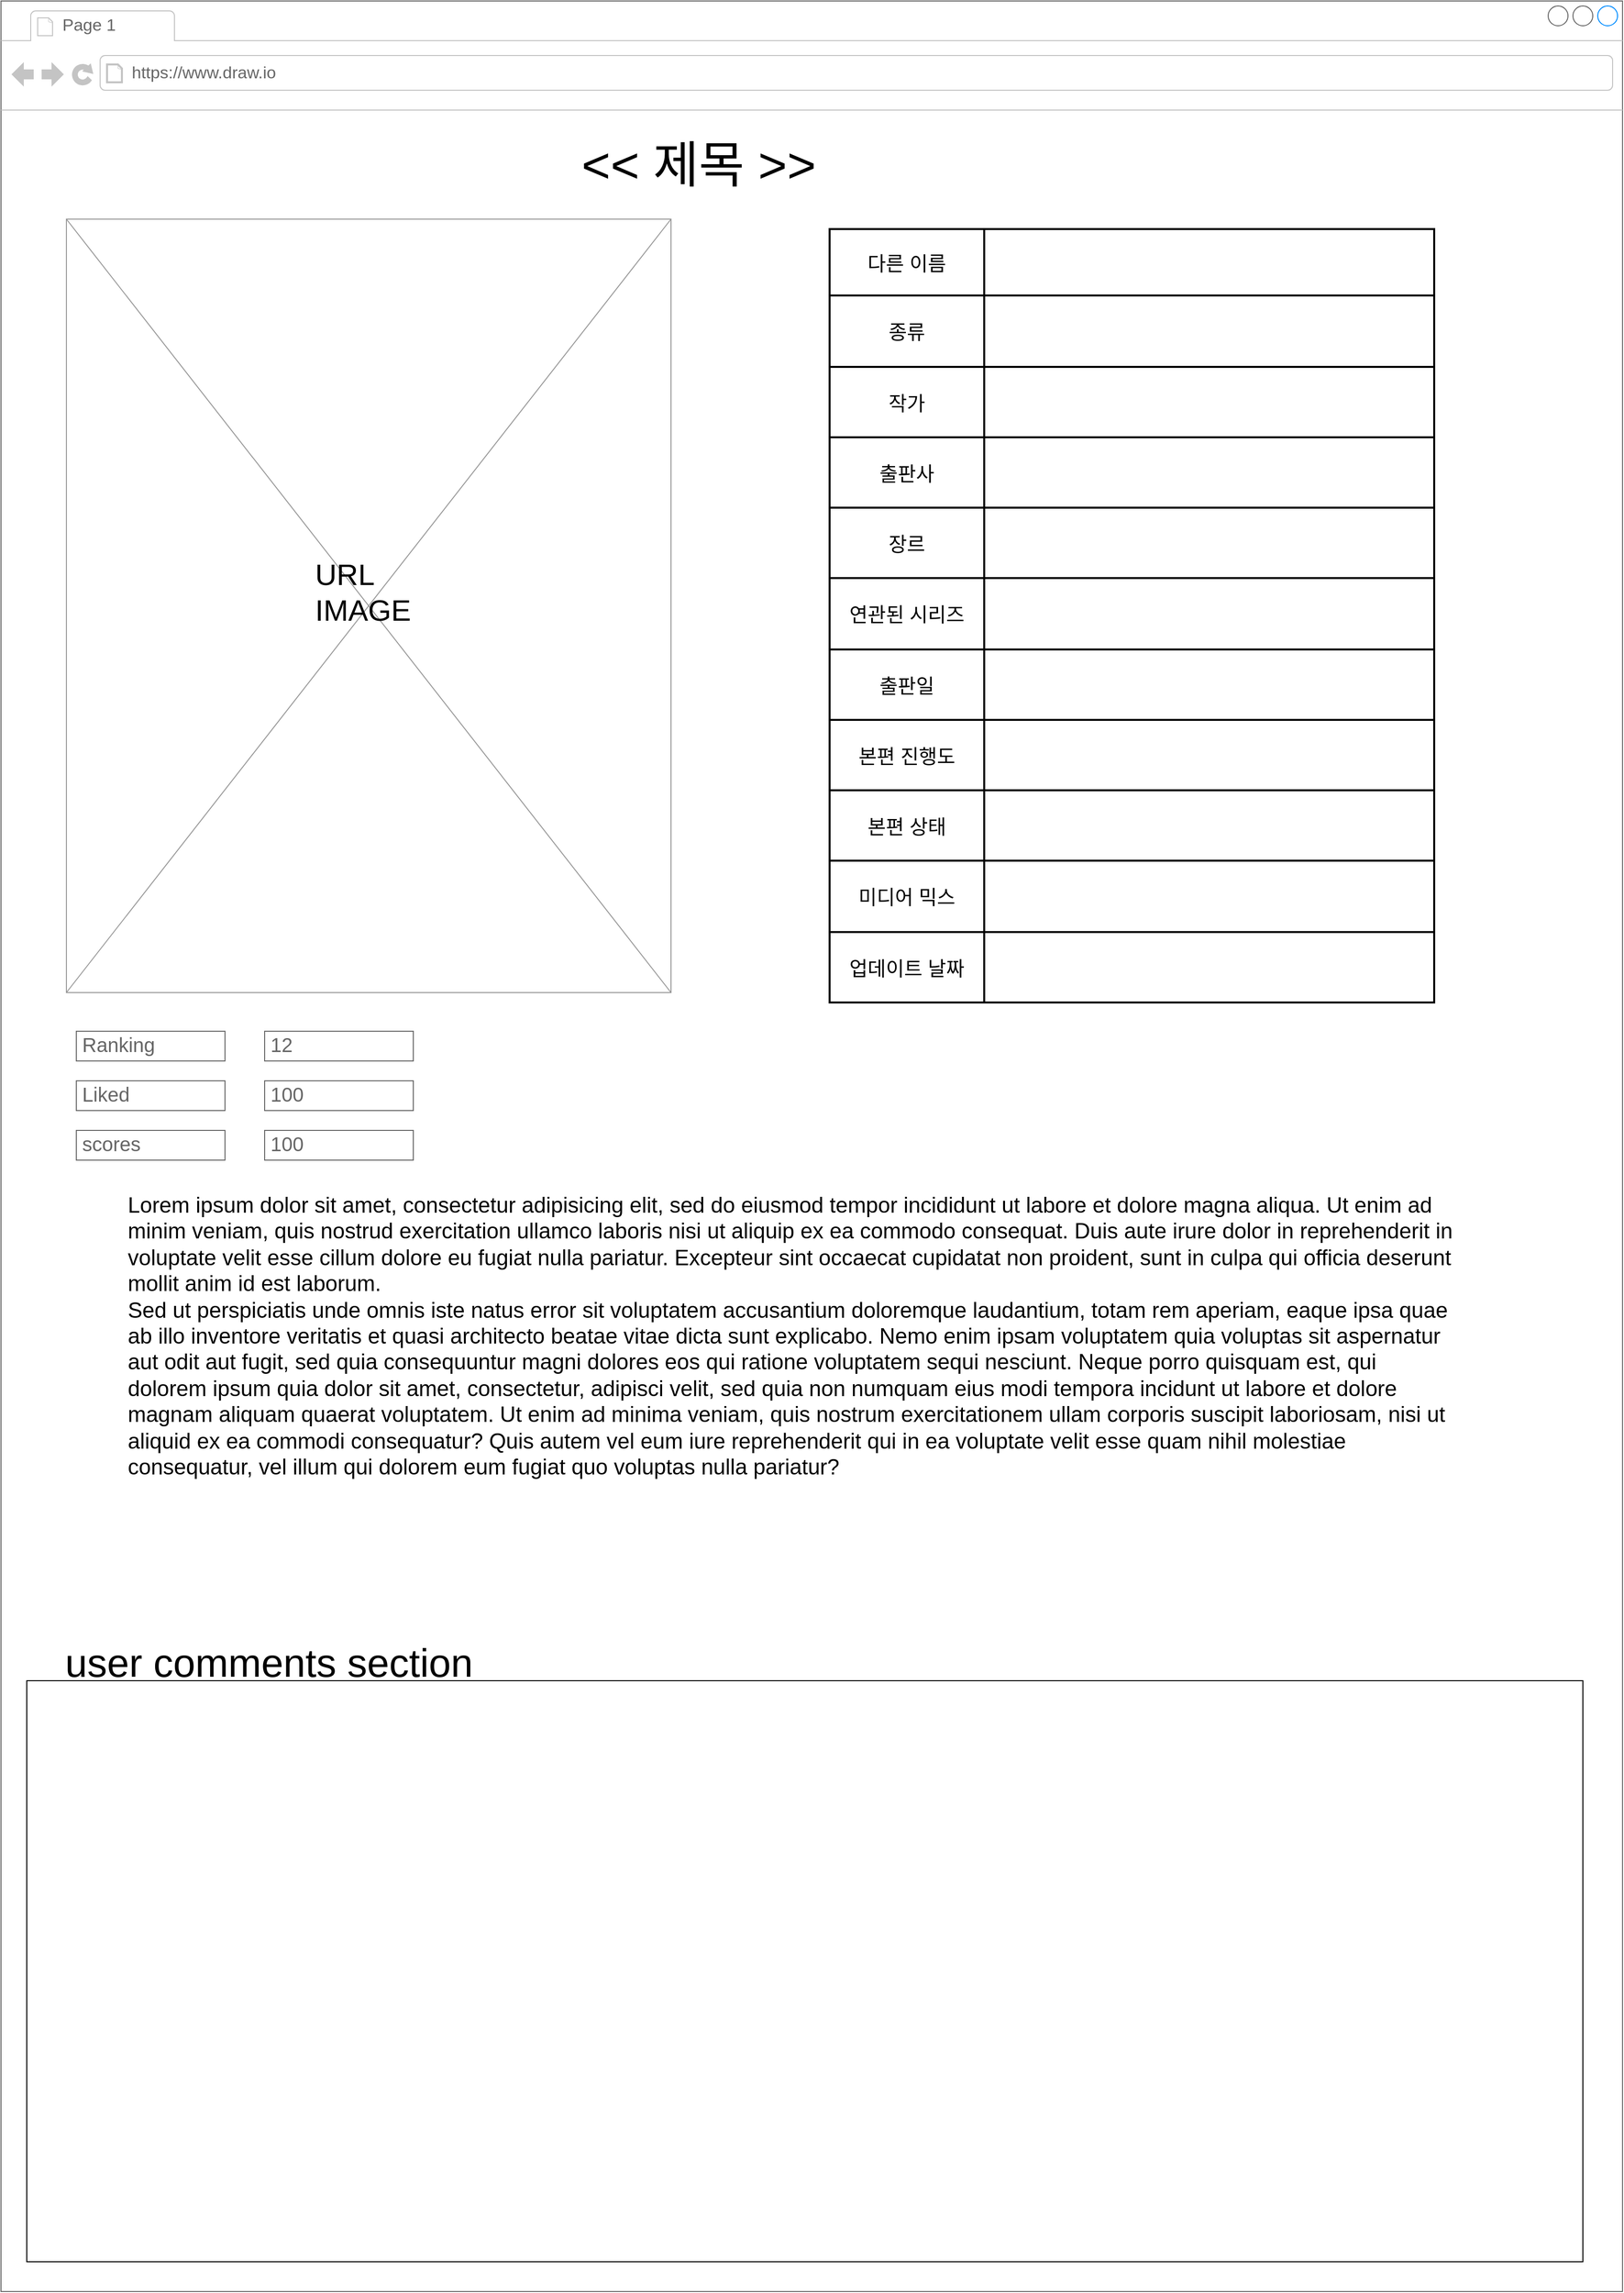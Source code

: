<mxfile version="24.7.5">
  <diagram name="Page-1" id="f1b7ffb7-ca1e-a977-7cf5-a751b3c06c05">
    <mxGraphModel dx="2811" dy="2210" grid="1" gridSize="10" guides="1" tooltips="1" connect="1" arrows="1" fold="1" page="1" pageScale="1" pageWidth="826" pageHeight="1169" background="none" math="0" shadow="0">
      <root>
        <mxCell id="0" />
        <mxCell id="1" parent="0" />
        <mxCell id="hT3dlEepUbV0J1fKSRen-62" value="" style="strokeWidth=1;shadow=0;dashed=0;align=center;html=1;shape=mxgraph.mockup.containers.browserWindow;rSize=0;strokeColor=#666666;strokeColor2=#008cff;strokeColor3=#c4c4c4;mainText=,;recursiveResize=0;movable=0;resizable=0;rotatable=0;deletable=0;editable=0;locked=1;connectable=0;" vertex="1" parent="1">
          <mxGeometry x="-826" width="1636" height="2310" as="geometry" />
        </mxCell>
        <mxCell id="hT3dlEepUbV0J1fKSRen-63" value="Page 1" style="strokeWidth=1;shadow=0;dashed=0;align=center;html=1;shape=mxgraph.mockup.containers.anchor;fontSize=17;fontColor=#666666;align=left;whiteSpace=wrap;" vertex="1" parent="hT3dlEepUbV0J1fKSRen-62">
          <mxGeometry x="60" y="12" width="110" height="26" as="geometry" />
        </mxCell>
        <mxCell id="hT3dlEepUbV0J1fKSRen-64" value="https://www.draw.io" style="strokeWidth=1;shadow=0;dashed=0;align=center;html=1;shape=mxgraph.mockup.containers.anchor;rSize=0;fontSize=17;fontColor=#666666;align=left;" vertex="1" parent="hT3dlEepUbV0J1fKSRen-62">
          <mxGeometry x="130" y="60" width="250" height="26" as="geometry" />
        </mxCell>
        <mxCell id="hT3dlEepUbV0J1fKSRen-72" value="" style="verticalLabelPosition=bottom;shadow=0;dashed=0;align=center;html=1;verticalAlign=top;strokeWidth=1;shape=mxgraph.mockup.graphics.simpleIcon;strokeColor=#999999;movable=0;resizable=0;rotatable=0;deletable=0;editable=0;locked=1;connectable=0;" vertex="1" parent="1">
          <mxGeometry x="-760" y="220" width="610" height="780" as="geometry" />
        </mxCell>
        <mxCell id="hT3dlEepUbV0J1fKSRen-73" value="" style="shape=table;html=1;whiteSpace=wrap;startSize=0;container=1;collapsible=0;childLayout=tableLayout;strokeWidth=2;fontSize=20;" vertex="1" parent="1">
          <mxGeometry x="10" y="230" width="610" height="780" as="geometry" />
        </mxCell>
        <mxCell id="hT3dlEepUbV0J1fKSRen-77" value="" style="shape=tableRow;horizontal=0;startSize=0;swimlaneHead=0;swimlaneBody=0;top=0;left=0;bottom=0;right=0;collapsible=0;dropTarget=0;fillColor=none;points=[[0,0.5],[1,0.5]];portConstraint=eastwest;" vertex="1" parent="hT3dlEepUbV0J1fKSRen-73">
          <mxGeometry width="610" height="67" as="geometry" />
        </mxCell>
        <mxCell id="hT3dlEepUbV0J1fKSRen-78" value="다른 이름" style="shape=partialRectangle;html=1;whiteSpace=wrap;connectable=0;fillColor=none;top=0;left=0;bottom=0;right=0;overflow=hidden;fontSize=20;" vertex="1" parent="hT3dlEepUbV0J1fKSRen-77">
          <mxGeometry width="156" height="67" as="geometry">
            <mxRectangle width="156" height="67" as="alternateBounds" />
          </mxGeometry>
        </mxCell>
        <mxCell id="hT3dlEepUbV0J1fKSRen-79" value="" style="shape=partialRectangle;html=1;whiteSpace=wrap;connectable=0;fillColor=none;top=0;left=0;bottom=0;right=0;overflow=hidden;fontSize=20;" vertex="1" parent="hT3dlEepUbV0J1fKSRen-77">
          <mxGeometry x="156" width="454" height="67" as="geometry">
            <mxRectangle width="454" height="67" as="alternateBounds" />
          </mxGeometry>
        </mxCell>
        <mxCell id="hT3dlEepUbV0J1fKSRen-80" value="" style="shape=tableRow;horizontal=0;startSize=0;swimlaneHead=0;swimlaneBody=0;top=0;left=0;bottom=0;right=0;collapsible=0;dropTarget=0;fillColor=none;points=[[0,0.5],[1,0.5]];portConstraint=eastwest;" vertex="1" parent="hT3dlEepUbV0J1fKSRen-73">
          <mxGeometry y="67" width="610" height="72" as="geometry" />
        </mxCell>
        <mxCell id="hT3dlEepUbV0J1fKSRen-81" value="종류" style="shape=partialRectangle;html=1;whiteSpace=wrap;connectable=0;fillColor=none;top=0;left=0;bottom=0;right=0;overflow=hidden;fontSize=20;" vertex="1" parent="hT3dlEepUbV0J1fKSRen-80">
          <mxGeometry width="156" height="72" as="geometry">
            <mxRectangle width="156" height="72" as="alternateBounds" />
          </mxGeometry>
        </mxCell>
        <mxCell id="hT3dlEepUbV0J1fKSRen-82" value="" style="shape=partialRectangle;html=1;whiteSpace=wrap;connectable=0;fillColor=none;top=0;left=0;bottom=0;right=0;overflow=hidden;fontSize=20;" vertex="1" parent="hT3dlEepUbV0J1fKSRen-80">
          <mxGeometry x="156" width="454" height="72" as="geometry">
            <mxRectangle width="454" height="72" as="alternateBounds" />
          </mxGeometry>
        </mxCell>
        <mxCell id="hT3dlEepUbV0J1fKSRen-83" value="" style="shape=tableRow;horizontal=0;startSize=0;swimlaneHead=0;swimlaneBody=0;top=0;left=0;bottom=0;right=0;collapsible=0;dropTarget=0;fillColor=none;points=[[0,0.5],[1,0.5]];portConstraint=eastwest;" vertex="1" parent="hT3dlEepUbV0J1fKSRen-73">
          <mxGeometry y="139" width="610" height="71" as="geometry" />
        </mxCell>
        <mxCell id="hT3dlEepUbV0J1fKSRen-84" value="작가" style="shape=partialRectangle;html=1;whiteSpace=wrap;connectable=0;fillColor=none;top=0;left=0;bottom=0;right=0;overflow=hidden;fontSize=20;" vertex="1" parent="hT3dlEepUbV0J1fKSRen-83">
          <mxGeometry width="156" height="71" as="geometry">
            <mxRectangle width="156" height="71" as="alternateBounds" />
          </mxGeometry>
        </mxCell>
        <mxCell id="hT3dlEepUbV0J1fKSRen-85" value="" style="shape=partialRectangle;html=1;whiteSpace=wrap;connectable=0;fillColor=none;top=0;left=0;bottom=0;right=0;overflow=hidden;fontSize=20;" vertex="1" parent="hT3dlEepUbV0J1fKSRen-83">
          <mxGeometry x="156" width="454" height="71" as="geometry">
            <mxRectangle width="454" height="71" as="alternateBounds" />
          </mxGeometry>
        </mxCell>
        <mxCell id="hT3dlEepUbV0J1fKSRen-86" value="" style="shape=tableRow;horizontal=0;startSize=0;swimlaneHead=0;swimlaneBody=0;top=0;left=0;bottom=0;right=0;collapsible=0;dropTarget=0;fillColor=none;points=[[0,0.5],[1,0.5]];portConstraint=eastwest;" vertex="1" parent="hT3dlEepUbV0J1fKSRen-73">
          <mxGeometry y="210" width="610" height="71" as="geometry" />
        </mxCell>
        <mxCell id="hT3dlEepUbV0J1fKSRen-87" value="출판사" style="shape=partialRectangle;html=1;whiteSpace=wrap;connectable=0;fillColor=none;top=0;left=0;bottom=0;right=0;overflow=hidden;fontSize=20;" vertex="1" parent="hT3dlEepUbV0J1fKSRen-86">
          <mxGeometry width="156" height="71" as="geometry">
            <mxRectangle width="156" height="71" as="alternateBounds" />
          </mxGeometry>
        </mxCell>
        <mxCell id="hT3dlEepUbV0J1fKSRen-88" value="" style="shape=partialRectangle;html=1;whiteSpace=wrap;connectable=0;fillColor=none;top=0;left=0;bottom=0;right=0;overflow=hidden;fontSize=20;" vertex="1" parent="hT3dlEepUbV0J1fKSRen-86">
          <mxGeometry x="156" width="454" height="71" as="geometry">
            <mxRectangle width="454" height="71" as="alternateBounds" />
          </mxGeometry>
        </mxCell>
        <mxCell id="hT3dlEepUbV0J1fKSRen-89" value="" style="shape=tableRow;horizontal=0;startSize=0;swimlaneHead=0;swimlaneBody=0;top=0;left=0;bottom=0;right=0;collapsible=0;dropTarget=0;fillColor=none;points=[[0,0.5],[1,0.5]];portConstraint=eastwest;" vertex="1" parent="hT3dlEepUbV0J1fKSRen-73">
          <mxGeometry y="281" width="610" height="71" as="geometry" />
        </mxCell>
        <mxCell id="hT3dlEepUbV0J1fKSRen-90" value="장르" style="shape=partialRectangle;html=1;whiteSpace=wrap;connectable=0;fillColor=none;top=0;left=0;bottom=0;right=0;overflow=hidden;fontSize=20;" vertex="1" parent="hT3dlEepUbV0J1fKSRen-89">
          <mxGeometry width="156" height="71" as="geometry">
            <mxRectangle width="156" height="71" as="alternateBounds" />
          </mxGeometry>
        </mxCell>
        <mxCell id="hT3dlEepUbV0J1fKSRen-91" value="" style="shape=partialRectangle;html=1;whiteSpace=wrap;connectable=0;fillColor=none;top=0;left=0;bottom=0;right=0;overflow=hidden;fontSize=20;" vertex="1" parent="hT3dlEepUbV0J1fKSRen-89">
          <mxGeometry x="156" width="454" height="71" as="geometry">
            <mxRectangle width="454" height="71" as="alternateBounds" />
          </mxGeometry>
        </mxCell>
        <mxCell id="hT3dlEepUbV0J1fKSRen-92" value="" style="shape=tableRow;horizontal=0;startSize=0;swimlaneHead=0;swimlaneBody=0;top=0;left=0;bottom=0;right=0;collapsible=0;dropTarget=0;fillColor=none;points=[[0,0.5],[1,0.5]];portConstraint=eastwest;" vertex="1" parent="hT3dlEepUbV0J1fKSRen-73">
          <mxGeometry y="352" width="610" height="72" as="geometry" />
        </mxCell>
        <mxCell id="hT3dlEepUbV0J1fKSRen-93" value="연관된 시리즈" style="shape=partialRectangle;html=1;whiteSpace=wrap;connectable=0;fillColor=none;top=0;left=0;bottom=0;right=0;overflow=hidden;fontSize=20;" vertex="1" parent="hT3dlEepUbV0J1fKSRen-92">
          <mxGeometry width="156" height="72" as="geometry">
            <mxRectangle width="156" height="72" as="alternateBounds" />
          </mxGeometry>
        </mxCell>
        <mxCell id="hT3dlEepUbV0J1fKSRen-94" value="" style="shape=partialRectangle;html=1;whiteSpace=wrap;connectable=0;fillColor=none;top=0;left=0;bottom=0;right=0;overflow=hidden;fontSize=20;" vertex="1" parent="hT3dlEepUbV0J1fKSRen-92">
          <mxGeometry x="156" width="454" height="72" as="geometry">
            <mxRectangle width="454" height="72" as="alternateBounds" />
          </mxGeometry>
        </mxCell>
        <mxCell id="hT3dlEepUbV0J1fKSRen-95" value="" style="shape=tableRow;horizontal=0;startSize=0;swimlaneHead=0;swimlaneBody=0;top=0;left=0;bottom=0;right=0;collapsible=0;dropTarget=0;fillColor=none;points=[[0,0.5],[1,0.5]];portConstraint=eastwest;" vertex="1" parent="hT3dlEepUbV0J1fKSRen-73">
          <mxGeometry y="424" width="610" height="71" as="geometry" />
        </mxCell>
        <mxCell id="hT3dlEepUbV0J1fKSRen-96" value="출판일" style="shape=partialRectangle;html=1;whiteSpace=wrap;connectable=0;fillColor=none;top=0;left=0;bottom=0;right=0;overflow=hidden;fontSize=20;" vertex="1" parent="hT3dlEepUbV0J1fKSRen-95">
          <mxGeometry width="156" height="71" as="geometry">
            <mxRectangle width="156" height="71" as="alternateBounds" />
          </mxGeometry>
        </mxCell>
        <mxCell id="hT3dlEepUbV0J1fKSRen-97" value="" style="shape=partialRectangle;html=1;whiteSpace=wrap;connectable=0;fillColor=none;top=0;left=0;bottom=0;right=0;overflow=hidden;fontSize=20;" vertex="1" parent="hT3dlEepUbV0J1fKSRen-95">
          <mxGeometry x="156" width="454" height="71" as="geometry">
            <mxRectangle width="454" height="71" as="alternateBounds" />
          </mxGeometry>
        </mxCell>
        <mxCell id="hT3dlEepUbV0J1fKSRen-115" value="" style="shape=tableRow;horizontal=0;startSize=0;swimlaneHead=0;swimlaneBody=0;top=0;left=0;bottom=0;right=0;collapsible=0;dropTarget=0;fillColor=none;points=[[0,0.5],[1,0.5]];portConstraint=eastwest;" vertex="1" parent="hT3dlEepUbV0J1fKSRen-73">
          <mxGeometry y="495" width="610" height="71" as="geometry" />
        </mxCell>
        <mxCell id="hT3dlEepUbV0J1fKSRen-116" value="본편 진행도" style="shape=partialRectangle;html=1;whiteSpace=wrap;connectable=0;fillColor=none;top=0;left=0;bottom=0;right=0;overflow=hidden;fontSize=20;" vertex="1" parent="hT3dlEepUbV0J1fKSRen-115">
          <mxGeometry width="156" height="71" as="geometry">
            <mxRectangle width="156" height="71" as="alternateBounds" />
          </mxGeometry>
        </mxCell>
        <mxCell id="hT3dlEepUbV0J1fKSRen-117" value="" style="shape=partialRectangle;html=1;whiteSpace=wrap;connectable=0;fillColor=none;top=0;left=0;bottom=0;right=0;overflow=hidden;fontSize=20;" vertex="1" parent="hT3dlEepUbV0J1fKSRen-115">
          <mxGeometry x="156" width="454" height="71" as="geometry">
            <mxRectangle width="454" height="71" as="alternateBounds" />
          </mxGeometry>
        </mxCell>
        <mxCell id="hT3dlEepUbV0J1fKSRen-118" value="" style="shape=tableRow;horizontal=0;startSize=0;swimlaneHead=0;swimlaneBody=0;top=0;left=0;bottom=0;right=0;collapsible=0;dropTarget=0;fillColor=none;points=[[0,0.5],[1,0.5]];portConstraint=eastwest;" vertex="1" parent="hT3dlEepUbV0J1fKSRen-73">
          <mxGeometry y="566" width="610" height="71" as="geometry" />
        </mxCell>
        <mxCell id="hT3dlEepUbV0J1fKSRen-119" value="본편 상태" style="shape=partialRectangle;html=1;whiteSpace=wrap;connectable=0;fillColor=none;top=0;left=0;bottom=0;right=0;overflow=hidden;fontSize=20;" vertex="1" parent="hT3dlEepUbV0J1fKSRen-118">
          <mxGeometry width="156" height="71" as="geometry">
            <mxRectangle width="156" height="71" as="alternateBounds" />
          </mxGeometry>
        </mxCell>
        <mxCell id="hT3dlEepUbV0J1fKSRen-120" value="" style="shape=partialRectangle;html=1;whiteSpace=wrap;connectable=0;fillColor=none;top=0;left=0;bottom=0;right=0;overflow=hidden;fontSize=20;" vertex="1" parent="hT3dlEepUbV0J1fKSRen-118">
          <mxGeometry x="156" width="454" height="71" as="geometry">
            <mxRectangle width="454" height="71" as="alternateBounds" />
          </mxGeometry>
        </mxCell>
        <mxCell id="hT3dlEepUbV0J1fKSRen-121" value="" style="shape=tableRow;horizontal=0;startSize=0;swimlaneHead=0;swimlaneBody=0;top=0;left=0;bottom=0;right=0;collapsible=0;dropTarget=0;fillColor=none;points=[[0,0.5],[1,0.5]];portConstraint=eastwest;" vertex="1" parent="hT3dlEepUbV0J1fKSRen-73">
          <mxGeometry y="637" width="610" height="72" as="geometry" />
        </mxCell>
        <mxCell id="hT3dlEepUbV0J1fKSRen-122" value="미디어 믹스" style="shape=partialRectangle;html=1;whiteSpace=wrap;connectable=0;fillColor=none;top=0;left=0;bottom=0;right=0;overflow=hidden;fontSize=20;" vertex="1" parent="hT3dlEepUbV0J1fKSRen-121">
          <mxGeometry width="156" height="72" as="geometry">
            <mxRectangle width="156" height="72" as="alternateBounds" />
          </mxGeometry>
        </mxCell>
        <mxCell id="hT3dlEepUbV0J1fKSRen-123" value="" style="shape=partialRectangle;html=1;whiteSpace=wrap;connectable=0;fillColor=none;top=0;left=0;bottom=0;right=0;overflow=hidden;fontSize=20;" vertex="1" parent="hT3dlEepUbV0J1fKSRen-121">
          <mxGeometry x="156" width="454" height="72" as="geometry">
            <mxRectangle width="454" height="72" as="alternateBounds" />
          </mxGeometry>
        </mxCell>
        <mxCell id="hT3dlEepUbV0J1fKSRen-109" value="" style="shape=tableRow;horizontal=0;startSize=0;swimlaneHead=0;swimlaneBody=0;top=0;left=0;bottom=0;right=0;collapsible=0;dropTarget=0;fillColor=none;points=[[0,0.5],[1,0.5]];portConstraint=eastwest;" vertex="1" parent="hT3dlEepUbV0J1fKSRen-73">
          <mxGeometry y="709" width="610" height="71" as="geometry" />
        </mxCell>
        <mxCell id="hT3dlEepUbV0J1fKSRen-110" value="업데이트 날짜" style="shape=partialRectangle;html=1;whiteSpace=wrap;connectable=0;fillColor=none;top=0;left=0;bottom=0;right=0;overflow=hidden;fontSize=20;" vertex="1" parent="hT3dlEepUbV0J1fKSRen-109">
          <mxGeometry width="156" height="71" as="geometry">
            <mxRectangle width="156" height="71" as="alternateBounds" />
          </mxGeometry>
        </mxCell>
        <mxCell id="hT3dlEepUbV0J1fKSRen-111" value="" style="shape=partialRectangle;html=1;whiteSpace=wrap;connectable=0;fillColor=none;top=0;left=0;bottom=0;right=0;overflow=hidden;fontSize=20;" vertex="1" parent="hT3dlEepUbV0J1fKSRen-109">
          <mxGeometry x="156" width="454" height="71" as="geometry">
            <mxRectangle width="454" height="71" as="alternateBounds" />
          </mxGeometry>
        </mxCell>
        <mxCell id="hT3dlEepUbV0J1fKSRen-98" value="&lt;font style=&quot;font-size: 22px;&quot;&gt;Lorem ipsum dolor sit amet, consectetur adipisicing elit, sed do eiusmod tempor incididunt ut labore et dolore magna aliqua. Ut enim ad minim veniam, quis nostrud exercitation ullamco laboris nisi ut aliquip ex ea commodo consequat. Duis aute irure dolor in reprehenderit in voluptate velit esse cillum dolore eu fugiat nulla pariatur. Excepteur sint occaecat cupidatat non proident, sunt in culpa qui officia deserunt mollit anim id est laborum.&lt;br&gt;Sed ut perspiciatis unde omnis iste natus error sit voluptatem accusantium doloremque laudantium, totam rem aperiam, eaque ipsa quae ab illo inventore veritatis et quasi architecto beatae vitae dicta sunt explicabo. Nemo enim ipsam voluptatem quia voluptas sit aspernatur aut odit aut fugit, sed quia consequuntur magni dolores eos qui ratione voluptatem sequi nesciunt. Neque porro quisquam est, qui dolorem ipsum quia dolor sit amet, consectetur, adipisci velit, sed quia non numquam eius modi tempora incidunt ut labore et dolore magnam aliquam quaerat voluptatem. Ut enim ad minima veniam, quis nostrum exercitationem ullam corporis suscipit laboriosam, nisi ut aliquid ex ea commodi consequatur? Quis autem vel eum iure reprehenderit qui in ea voluptate velit esse quam nihil molestiae consequatur, vel illum qui dolorem eum fugiat quo voluptas nulla pariatur?&lt;/font&gt;" style="text;spacingTop=-5;whiteSpace=wrap;html=1;align=left;fontSize=12;fontFamily=Helvetica;fillColor=none;strokeColor=none;" vertex="1" parent="1">
          <mxGeometry x="-700" y="1200" width="1340" height="290" as="geometry" />
        </mxCell>
        <mxCell id="hT3dlEepUbV0J1fKSRen-101" value="&lt;font style=&quot;font-size: 50px;&quot;&gt;&amp;lt;&amp;lt; 제목 &amp;gt;&amp;gt;&amp;nbsp;&lt;/font&gt;" style="text;html=1;align=center;verticalAlign=middle;whiteSpace=wrap;rounded=0;" vertex="1" parent="1">
          <mxGeometry x="-280" y="150" width="330" height="30" as="geometry" />
        </mxCell>
        <mxCell id="hT3dlEepUbV0J1fKSRen-102" value="&lt;font style=&quot;font-size: 30px;&quot;&gt;URL IMAGE&lt;/font&gt;" style="text;strokeColor=none;fillColor=none;align=left;verticalAlign=middle;spacingLeft=4;spacingRight=4;overflow=hidden;points=[[0,0.5],[1,0.5]];portConstraint=eastwest;rotatable=0;whiteSpace=wrap;html=1;movable=0;resizable=0;deletable=0;editable=0;locked=1;connectable=0;" vertex="1" parent="1">
          <mxGeometry x="-515" y="520" width="120" height="152.5" as="geometry" />
        </mxCell>
        <mxCell id="hT3dlEepUbV0J1fKSRen-112" value="" style="shape=tableRow;horizontal=0;startSize=0;swimlaneHead=0;swimlaneBody=0;top=0;left=0;bottom=0;right=0;collapsible=0;dropTarget=0;fillColor=none;points=[[0,0.5],[1,0.5]];portConstraint=eastwest;" vertex="1" parent="1">
          <mxGeometry x="10" y="130" width="610" height="95" as="geometry" />
        </mxCell>
        <mxCell id="hT3dlEepUbV0J1fKSRen-114" value="" style="shape=partialRectangle;html=1;whiteSpace=wrap;connectable=0;fillColor=none;top=0;left=0;bottom=0;right=0;overflow=hidden;fontSize=20;" vertex="1" parent="hT3dlEepUbV0J1fKSRen-112">
          <mxGeometry x="156" width="454" height="95" as="geometry">
            <mxRectangle width="454" height="95" as="alternateBounds" />
          </mxGeometry>
        </mxCell>
        <mxCell id="hT3dlEepUbV0J1fKSRen-130" value="" style="rounded=0;whiteSpace=wrap;html=1;" vertex="1" parent="1">
          <mxGeometry x="-800" y="1694" width="1570" height="586" as="geometry" />
        </mxCell>
        <mxCell id="hT3dlEepUbV0J1fKSRen-133" value="&lt;span style=&quot;font-size: 40px;&quot;&gt;user comments section&amp;nbsp;&lt;/span&gt;" style="text;html=1;align=center;verticalAlign=middle;whiteSpace=wrap;rounded=0;" vertex="1" parent="1">
          <mxGeometry x="-800" y="1660" width="500" height="30" as="geometry" />
        </mxCell>
        <mxCell id="hT3dlEepUbV0J1fKSRen-144" value="" style="group" vertex="1" connectable="0" parent="1">
          <mxGeometry x="-750" y="1039" width="340" height="130" as="geometry" />
        </mxCell>
        <mxCell id="hT3dlEepUbV0J1fKSRen-137" value="&lt;font style=&quot;font-size: 20px;&quot;&gt;Ranking&lt;/font&gt;" style="strokeWidth=1;shadow=0;dashed=0;align=center;html=1;shape=mxgraph.mockup.text.textBox;fontColor=#666666;align=left;fontSize=17;spacingLeft=4;spacingTop=-3;whiteSpace=wrap;strokeColor=#666666;mainText=;movable=1;resizable=1;rotatable=1;deletable=1;editable=1;locked=0;connectable=1;" vertex="1" parent="hT3dlEepUbV0J1fKSRen-144">
          <mxGeometry width="150" height="30" as="geometry" />
        </mxCell>
        <mxCell id="hT3dlEepUbV0J1fKSRen-138" value="&lt;font style=&quot;font-size: 20px;&quot;&gt;Liked&lt;/font&gt;" style="strokeWidth=1;shadow=0;dashed=0;align=center;html=1;shape=mxgraph.mockup.text.textBox;fontColor=#666666;align=left;fontSize=17;spacingLeft=4;spacingTop=-3;whiteSpace=wrap;strokeColor=#666666;mainText=;movable=1;resizable=1;rotatable=1;deletable=1;editable=1;locked=0;connectable=1;" vertex="1" parent="hT3dlEepUbV0J1fKSRen-144">
          <mxGeometry y="50" width="150" height="30" as="geometry" />
        </mxCell>
        <mxCell id="hT3dlEepUbV0J1fKSRen-139" value="&lt;font style=&quot;font-size: 20px;&quot;&gt;12&lt;/font&gt;" style="strokeWidth=1;shadow=0;dashed=0;align=center;html=1;shape=mxgraph.mockup.text.textBox;fontColor=#666666;align=left;fontSize=17;spacingLeft=4;spacingTop=-3;whiteSpace=wrap;strokeColor=#666666;mainText=;movable=1;resizable=1;rotatable=1;deletable=1;editable=1;locked=0;connectable=1;" vertex="1" parent="hT3dlEepUbV0J1fKSRen-144">
          <mxGeometry x="190" width="150" height="30" as="geometry" />
        </mxCell>
        <mxCell id="hT3dlEepUbV0J1fKSRen-140" value="&lt;font style=&quot;font-size: 20px;&quot;&gt;100&lt;/font&gt;" style="strokeWidth=1;shadow=0;dashed=0;align=center;html=1;shape=mxgraph.mockup.text.textBox;fontColor=#666666;align=left;fontSize=17;spacingLeft=4;spacingTop=-3;whiteSpace=wrap;strokeColor=#666666;mainText=;movable=1;resizable=1;rotatable=1;deletable=1;editable=1;locked=0;connectable=1;" vertex="1" parent="hT3dlEepUbV0J1fKSRen-144">
          <mxGeometry x="190" y="50" width="150" height="30" as="geometry" />
        </mxCell>
        <mxCell id="hT3dlEepUbV0J1fKSRen-141" value="&lt;font style=&quot;font-size: 20px;&quot;&gt;scores&lt;/font&gt;" style="strokeWidth=1;shadow=0;dashed=0;align=center;html=1;shape=mxgraph.mockup.text.textBox;fontColor=#666666;align=left;fontSize=17;spacingLeft=4;spacingTop=-3;whiteSpace=wrap;strokeColor=#666666;mainText=;movable=1;resizable=1;rotatable=1;deletable=1;editable=1;locked=0;connectable=1;" vertex="1" parent="hT3dlEepUbV0J1fKSRen-144">
          <mxGeometry y="100" width="150" height="30" as="geometry" />
        </mxCell>
        <mxCell id="hT3dlEepUbV0J1fKSRen-143" value="&lt;font style=&quot;font-size: 20px;&quot;&gt;100&lt;/font&gt;" style="strokeWidth=1;shadow=0;dashed=0;align=center;html=1;shape=mxgraph.mockup.text.textBox;fontColor=#666666;align=left;fontSize=17;spacingLeft=4;spacingTop=-3;whiteSpace=wrap;strokeColor=#666666;mainText=;movable=1;resizable=1;rotatable=1;deletable=1;editable=1;locked=0;connectable=1;" vertex="1" parent="hT3dlEepUbV0J1fKSRen-144">
          <mxGeometry x="190" y="100" width="150" height="30" as="geometry" />
        </mxCell>
      </root>
    </mxGraphModel>
  </diagram>
</mxfile>
